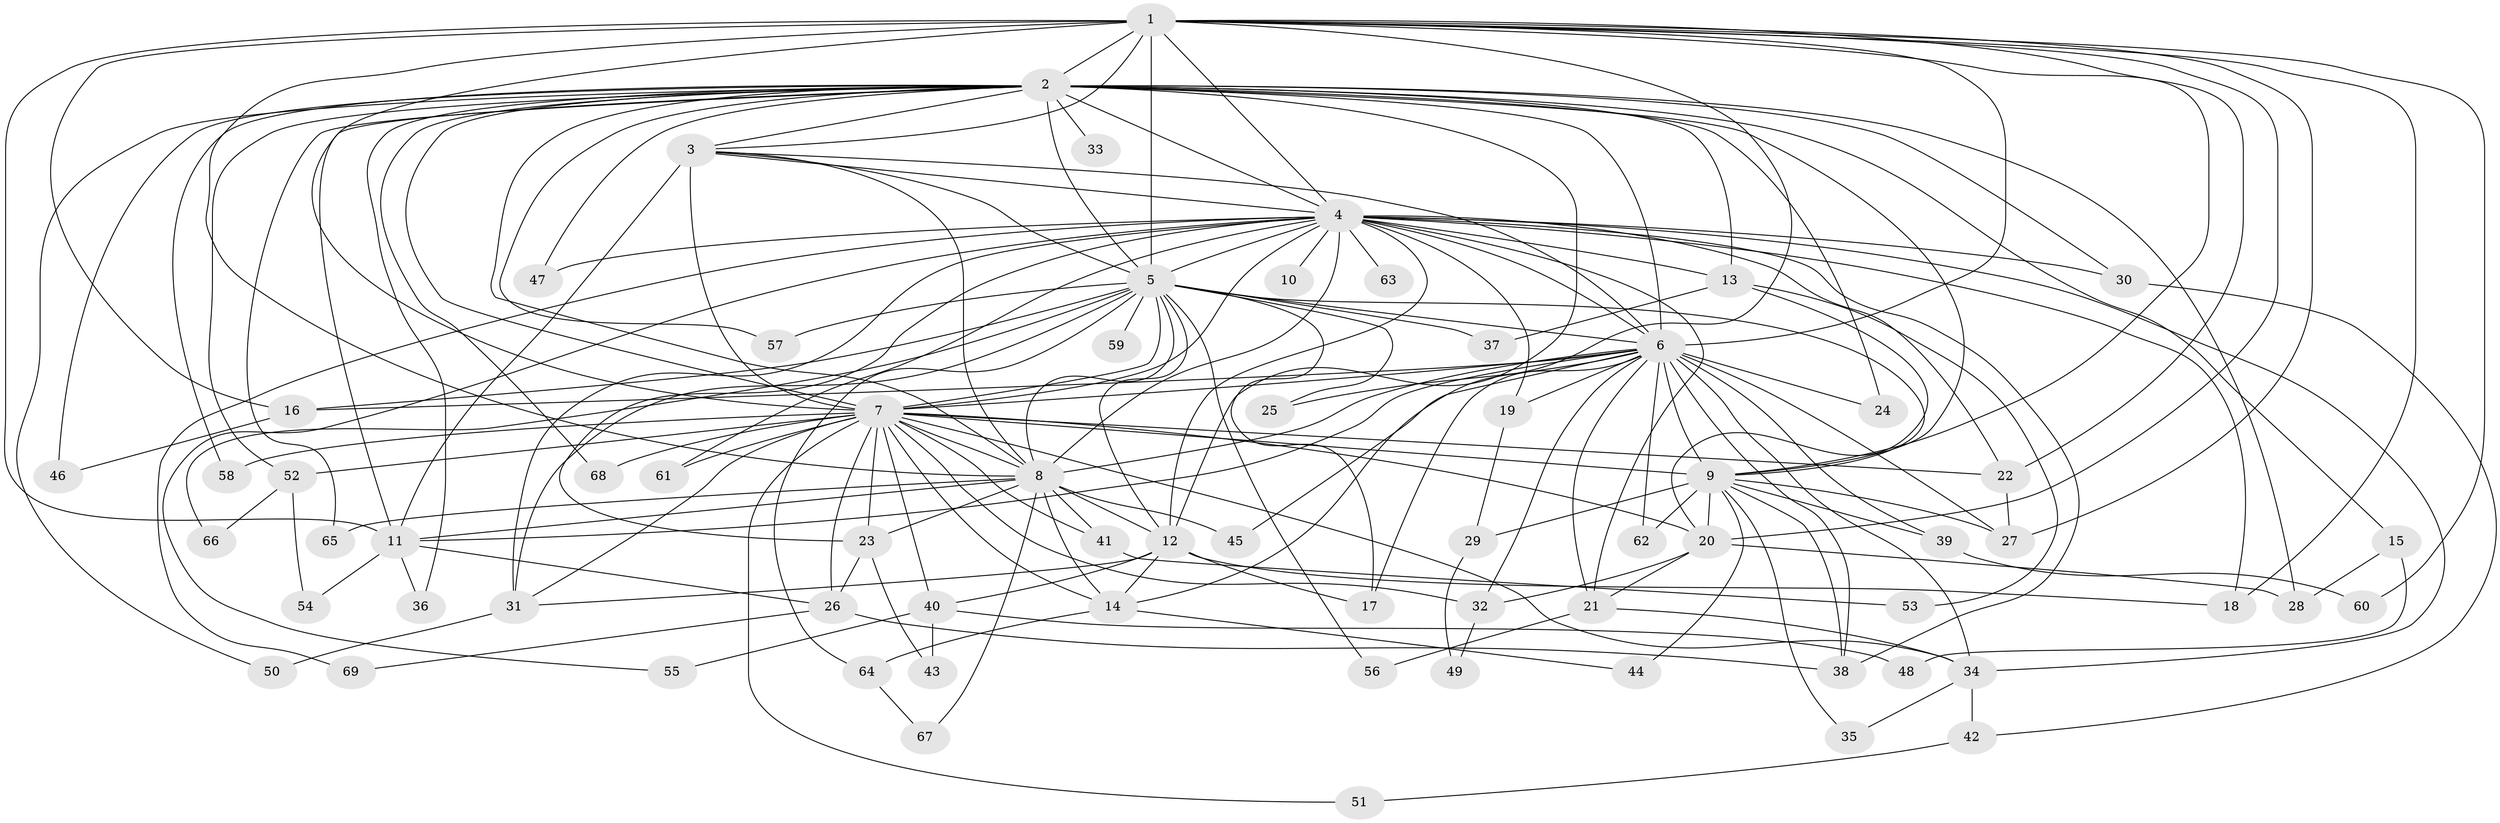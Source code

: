 // original degree distribution, {23: 0.007246376811594203, 32: 0.007246376811594203, 28: 0.007246376811594203, 26: 0.014492753623188406, 25: 0.007246376811594203, 22: 0.007246376811594203, 24: 0.007246376811594203, 18: 0.007246376811594203, 16: 0.007246376811594203, 3: 0.2028985507246377, 2: 0.5289855072463768, 4: 0.08695652173913043, 8: 0.007246376811594203, 5: 0.057971014492753624, 6: 0.043478260869565216}
// Generated by graph-tools (version 1.1) at 2025/35/03/09/25 02:35:06]
// undirected, 69 vertices, 174 edges
graph export_dot {
graph [start="1"]
  node [color=gray90,style=filled];
  1;
  2;
  3;
  4;
  5;
  6;
  7;
  8;
  9;
  10;
  11;
  12;
  13;
  14;
  15;
  16;
  17;
  18;
  19;
  20;
  21;
  22;
  23;
  24;
  25;
  26;
  27;
  28;
  29;
  30;
  31;
  32;
  33;
  34;
  35;
  36;
  37;
  38;
  39;
  40;
  41;
  42;
  43;
  44;
  45;
  46;
  47;
  48;
  49;
  50;
  51;
  52;
  53;
  54;
  55;
  56;
  57;
  58;
  59;
  60;
  61;
  62;
  63;
  64;
  65;
  66;
  67;
  68;
  69;
  1 -- 2 [weight=2.0];
  1 -- 3 [weight=2.0];
  1 -- 4 [weight=2.0];
  1 -- 5 [weight=2.0];
  1 -- 6 [weight=3.0];
  1 -- 7 [weight=1.0];
  1 -- 8 [weight=2.0];
  1 -- 9 [weight=1.0];
  1 -- 11 [weight=2.0];
  1 -- 14 [weight=1.0];
  1 -- 16 [weight=2.0];
  1 -- 18 [weight=1.0];
  1 -- 20 [weight=1.0];
  1 -- 22 [weight=1.0];
  1 -- 27 [weight=1.0];
  1 -- 60 [weight=1.0];
  2 -- 3 [weight=1.0];
  2 -- 4 [weight=2.0];
  2 -- 5 [weight=2.0];
  2 -- 6 [weight=2.0];
  2 -- 7 [weight=3.0];
  2 -- 8 [weight=1.0];
  2 -- 9 [weight=1.0];
  2 -- 11 [weight=1.0];
  2 -- 12 [weight=1.0];
  2 -- 13 [weight=1.0];
  2 -- 15 [weight=1.0];
  2 -- 24 [weight=1.0];
  2 -- 28 [weight=1.0];
  2 -- 30 [weight=1.0];
  2 -- 33 [weight=1.0];
  2 -- 36 [weight=1.0];
  2 -- 46 [weight=1.0];
  2 -- 47 [weight=1.0];
  2 -- 50 [weight=1.0];
  2 -- 52 [weight=1.0];
  2 -- 57 [weight=1.0];
  2 -- 58 [weight=1.0];
  2 -- 65 [weight=1.0];
  2 -- 68 [weight=1.0];
  3 -- 4 [weight=2.0];
  3 -- 5 [weight=1.0];
  3 -- 6 [weight=3.0];
  3 -- 7 [weight=15.0];
  3 -- 8 [weight=2.0];
  3 -- 11 [weight=2.0];
  4 -- 5 [weight=2.0];
  4 -- 6 [weight=4.0];
  4 -- 7 [weight=4.0];
  4 -- 8 [weight=2.0];
  4 -- 10 [weight=1.0];
  4 -- 12 [weight=1.0];
  4 -- 13 [weight=1.0];
  4 -- 18 [weight=1.0];
  4 -- 19 [weight=1.0];
  4 -- 21 [weight=2.0];
  4 -- 22 [weight=1.0];
  4 -- 23 [weight=1.0];
  4 -- 30 [weight=1.0];
  4 -- 31 [weight=1.0];
  4 -- 34 [weight=1.0];
  4 -- 38 [weight=1.0];
  4 -- 47 [weight=1.0];
  4 -- 55 [weight=1.0];
  4 -- 61 [weight=1.0];
  4 -- 63 [weight=2.0];
  4 -- 69 [weight=1.0];
  5 -- 6 [weight=2.0];
  5 -- 7 [weight=2.0];
  5 -- 8 [weight=1.0];
  5 -- 9 [weight=1.0];
  5 -- 12 [weight=1.0];
  5 -- 16 [weight=1.0];
  5 -- 17 [weight=1.0];
  5 -- 25 [weight=1.0];
  5 -- 31 [weight=1.0];
  5 -- 37 [weight=1.0];
  5 -- 56 [weight=1.0];
  5 -- 57 [weight=1.0];
  5 -- 59 [weight=1.0];
  5 -- 64 [weight=1.0];
  5 -- 66 [weight=1.0];
  6 -- 7 [weight=3.0];
  6 -- 8 [weight=2.0];
  6 -- 9 [weight=9.0];
  6 -- 11 [weight=2.0];
  6 -- 16 [weight=1.0];
  6 -- 17 [weight=1.0];
  6 -- 19 [weight=1.0];
  6 -- 21 [weight=2.0];
  6 -- 24 [weight=1.0];
  6 -- 25 [weight=1.0];
  6 -- 27 [weight=1.0];
  6 -- 32 [weight=1.0];
  6 -- 34 [weight=1.0];
  6 -- 38 [weight=1.0];
  6 -- 39 [weight=1.0];
  6 -- 45 [weight=1.0];
  6 -- 62 [weight=1.0];
  7 -- 8 [weight=1.0];
  7 -- 9 [weight=5.0];
  7 -- 14 [weight=1.0];
  7 -- 20 [weight=12.0];
  7 -- 22 [weight=1.0];
  7 -- 23 [weight=3.0];
  7 -- 26 [weight=2.0];
  7 -- 31 [weight=1.0];
  7 -- 32 [weight=1.0];
  7 -- 34 [weight=1.0];
  7 -- 40 [weight=1.0];
  7 -- 41 [weight=1.0];
  7 -- 51 [weight=1.0];
  7 -- 52 [weight=1.0];
  7 -- 58 [weight=1.0];
  7 -- 61 [weight=1.0];
  7 -- 68 [weight=1.0];
  8 -- 11 [weight=1.0];
  8 -- 12 [weight=1.0];
  8 -- 14 [weight=1.0];
  8 -- 23 [weight=1.0];
  8 -- 41 [weight=1.0];
  8 -- 45 [weight=1.0];
  8 -- 65 [weight=1.0];
  8 -- 67 [weight=1.0];
  9 -- 20 [weight=1.0];
  9 -- 27 [weight=1.0];
  9 -- 29 [weight=1.0];
  9 -- 35 [weight=1.0];
  9 -- 38 [weight=1.0];
  9 -- 39 [weight=1.0];
  9 -- 44 [weight=1.0];
  9 -- 62 [weight=1.0];
  11 -- 26 [weight=1.0];
  11 -- 36 [weight=1.0];
  11 -- 54 [weight=1.0];
  12 -- 14 [weight=1.0];
  12 -- 17 [weight=1.0];
  12 -- 18 [weight=1.0];
  12 -- 31 [weight=1.0];
  12 -- 40 [weight=1.0];
  13 -- 20 [weight=1.0];
  13 -- 37 [weight=1.0];
  13 -- 53 [weight=1.0];
  14 -- 44 [weight=1.0];
  14 -- 64 [weight=1.0];
  15 -- 28 [weight=1.0];
  15 -- 48 [weight=1.0];
  16 -- 46 [weight=1.0];
  19 -- 29 [weight=1.0];
  20 -- 21 [weight=1.0];
  20 -- 28 [weight=1.0];
  20 -- 32 [weight=2.0];
  21 -- 34 [weight=1.0];
  21 -- 56 [weight=1.0];
  22 -- 27 [weight=1.0];
  23 -- 26 [weight=1.0];
  23 -- 43 [weight=1.0];
  26 -- 38 [weight=2.0];
  26 -- 69 [weight=1.0];
  29 -- 49 [weight=1.0];
  30 -- 42 [weight=1.0];
  31 -- 50 [weight=1.0];
  32 -- 49 [weight=1.0];
  34 -- 35 [weight=1.0];
  34 -- 42 [weight=1.0];
  39 -- 60 [weight=1.0];
  40 -- 43 [weight=1.0];
  40 -- 48 [weight=1.0];
  40 -- 55 [weight=1.0];
  41 -- 53 [weight=1.0];
  42 -- 51 [weight=1.0];
  52 -- 54 [weight=1.0];
  52 -- 66 [weight=1.0];
  64 -- 67 [weight=1.0];
}
